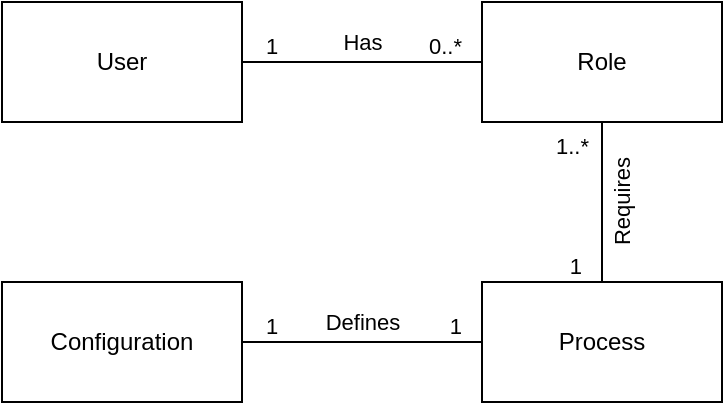 <mxfile version="20.0.4" type="device"><diagram id="ey8DNDu881uIVU4DpLsP" name="Page-1"><mxGraphModel dx="541" dy="781" grid="1" gridSize="10" guides="1" tooltips="1" connect="1" arrows="1" fold="1" page="1" pageScale="1" pageWidth="850" pageHeight="1100" math="0" shadow="0"><root><mxCell id="0"/><mxCell id="1" parent="0"/><mxCell id="96ZHglH10udDicb8Vach-1" value="User" style="rounded=0;whiteSpace=wrap;html=1;" vertex="1" parent="1"><mxGeometry x="150" y="180" width="120" height="60" as="geometry"/></mxCell><mxCell id="96ZHglH10udDicb8Vach-2" value="Role" style="rounded=0;whiteSpace=wrap;html=1;" vertex="1" parent="1"><mxGeometry x="390" y="180" width="120" height="60" as="geometry"/></mxCell><mxCell id="96ZHglH10udDicb8Vach-3" value="Configuration" style="rounded=0;whiteSpace=wrap;html=1;" vertex="1" parent="1"><mxGeometry x="150" y="320" width="120" height="60" as="geometry"/></mxCell><mxCell id="96ZHglH10udDicb8Vach-4" value="Process" style="rounded=0;whiteSpace=wrap;html=1;" vertex="1" parent="1"><mxGeometry x="390" y="320" width="120" height="60" as="geometry"/></mxCell><mxCell id="96ZHglH10udDicb8Vach-5" value="Defines" style="endArrow=none;html=1;rounded=0;endFill=0;entryX=0;entryY=0.5;entryDx=0;entryDy=0;exitX=1;exitY=0.5;exitDx=0;exitDy=0;" edge="1" parent="1" source="96ZHglH10udDicb8Vach-3" target="96ZHglH10udDicb8Vach-4"><mxGeometry y="10" relative="1" as="geometry"><mxPoint x="190" y="430" as="sourcePoint"/><mxPoint x="350" y="430" as="targetPoint"/><Array as="points"/><mxPoint as="offset"/></mxGeometry></mxCell><mxCell id="96ZHglH10udDicb8Vach-7" value="1" style="edgeLabel;resizable=0;html=1;align=left;verticalAlign=bottom;" connectable="0" vertex="1" parent="96ZHglH10udDicb8Vach-5"><mxGeometry x="-1" relative="1" as="geometry"><mxPoint x="10" as="offset"/></mxGeometry></mxCell><mxCell id="96ZHglH10udDicb8Vach-8" value="1" style="edgeLabel;resizable=0;html=1;align=right;verticalAlign=bottom;" connectable="0" vertex="1" parent="96ZHglH10udDicb8Vach-5"><mxGeometry x="1" relative="1" as="geometry"><mxPoint x="-10" as="offset"/></mxGeometry></mxCell><mxCell id="96ZHglH10udDicb8Vach-25" value="Requires" style="endArrow=none;html=1;rounded=0;endFill=0;entryX=0.5;entryY=0;entryDx=0;entryDy=0;exitX=0.5;exitY=1;exitDx=0;exitDy=0;anchorPointDirection=1;horizontal=0;" edge="1" parent="1" source="96ZHglH10udDicb8Vach-2" target="96ZHglH10udDicb8Vach-4"><mxGeometry y="10" relative="1" as="geometry"><mxPoint x="280" y="360" as="sourcePoint"/><mxPoint x="400" y="360" as="targetPoint"/><Array as="points"/><mxPoint as="offset"/></mxGeometry></mxCell><mxCell id="96ZHglH10udDicb8Vach-26" value="1..*" style="edgeLabel;resizable=0;html=1;align=left;verticalAlign=bottom;" connectable="0" vertex="1" parent="96ZHglH10udDicb8Vach-25"><mxGeometry x="-1" relative="1" as="geometry"><mxPoint x="-25" y="20" as="offset"/></mxGeometry></mxCell><mxCell id="96ZHglH10udDicb8Vach-27" value="1" style="edgeLabel;resizable=0;html=1;align=right;verticalAlign=bottom;" connectable="0" vertex="1" parent="96ZHglH10udDicb8Vach-25"><mxGeometry x="1" relative="1" as="geometry"><mxPoint x="-10" as="offset"/></mxGeometry></mxCell><mxCell id="96ZHglH10udDicb8Vach-28" value="Has" style="endArrow=none;html=1;rounded=0;endFill=0;entryX=0;entryY=0.5;entryDx=0;entryDy=0;exitX=1;exitY=0.5;exitDx=0;exitDy=0;" edge="1" parent="1" source="96ZHglH10udDicb8Vach-1" target="96ZHglH10udDicb8Vach-2"><mxGeometry y="10" relative="1" as="geometry"><mxPoint x="290" y="370" as="sourcePoint"/><mxPoint x="410" y="370" as="targetPoint"/><Array as="points"/><mxPoint as="offset"/></mxGeometry></mxCell><mxCell id="96ZHglH10udDicb8Vach-29" value="1" style="edgeLabel;resizable=0;html=1;align=left;verticalAlign=bottom;" connectable="0" vertex="1" parent="96ZHglH10udDicb8Vach-28"><mxGeometry x="-1" relative="1" as="geometry"><mxPoint x="10" as="offset"/></mxGeometry></mxCell><mxCell id="96ZHglH10udDicb8Vach-30" value="0..*" style="edgeLabel;resizable=0;html=1;align=right;verticalAlign=bottom;" connectable="0" vertex="1" parent="96ZHglH10udDicb8Vach-28"><mxGeometry x="1" relative="1" as="geometry"><mxPoint x="-10" as="offset"/></mxGeometry></mxCell></root></mxGraphModel></diagram></mxfile>